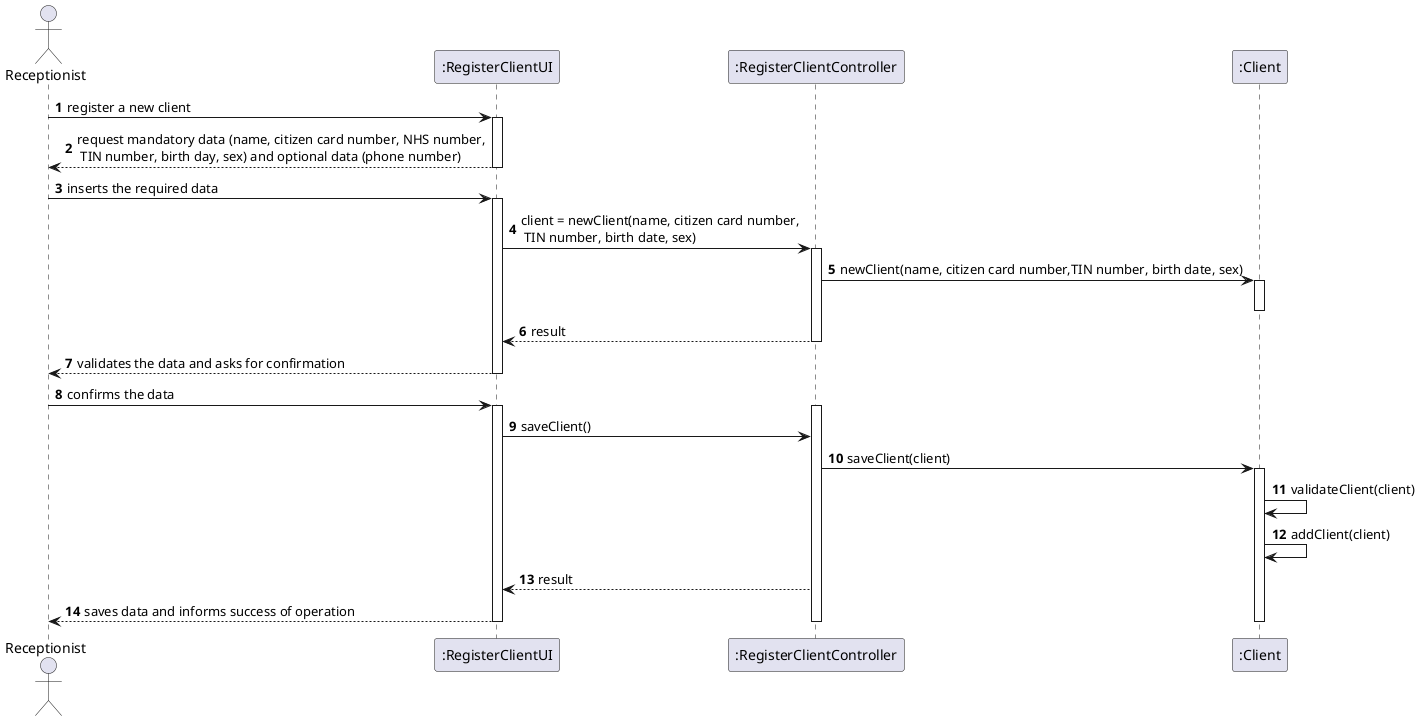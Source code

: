 @startuml
autonumber
'hide footbox
actor "Receptionist" as RECEP

participant ":RegisterClientUI" as UI
participant ":RegisterClientController" as CTRL
participant ":Client" as C


RECEP -> UI : register a new client
activate UI
    UI --> RECEP : request mandatory data (name, citizen card number, NHS number,\n TIN number, birth day, sex) and optional data (phone number)
deactivate UI

RECEP -> UI : inserts the required data
activate UI
    UI -> CTRL : client = newClient(name, citizen card number,\n TIN number, birth date, sex)
    activate CTRL

        CTRL -> C: newClient(name, citizen card number,TIN number, birth date, sex)
        activate C
        deactivate C
        CTRL --> UI : result
    deactivate CTRL
    UI --> RECEP : validates the data and asks for confirmation
deactivate UI

RECEP -> UI : confirms the data
activate UI
activate CTRL

    UI -> CTRL : saveClient()
    CTRL -> C : saveClient(client)

activate C
    C -> C : validateClient(client)
    C -> C : addClient(client)

    CTRL --> UI : result

UI --> RECEP : saves data and informs success of operation
deactivate C
deactivate UI
deactivate CTRL

@enduml
